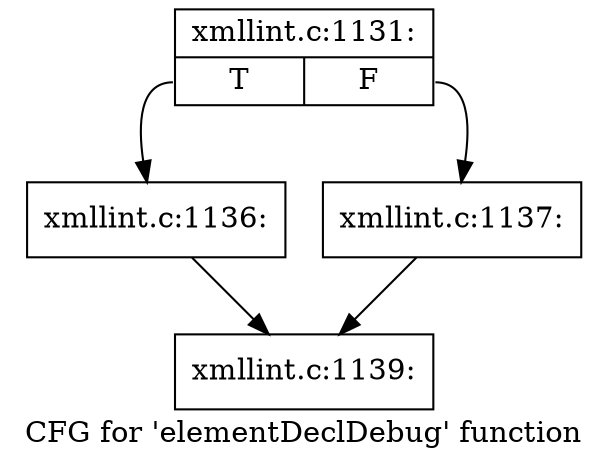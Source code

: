 digraph "CFG for 'elementDeclDebug' function" {
	label="CFG for 'elementDeclDebug' function";

	Node0x49c91b0 [shape=record,label="{xmllint.c:1131:|{<s0>T|<s1>F}}"];
	Node0x49c91b0:s0 -> Node0x49c9b90;
	Node0x49c91b0:s1 -> Node0x49c9be0;
	Node0x49c9b90 [shape=record,label="{xmllint.c:1136:}"];
	Node0x49c9b90 -> Node0x49c5ac0;
	Node0x49c9be0 [shape=record,label="{xmllint.c:1137:}"];
	Node0x49c9be0 -> Node0x49c5ac0;
	Node0x49c5ac0 [shape=record,label="{xmllint.c:1139:}"];
}
